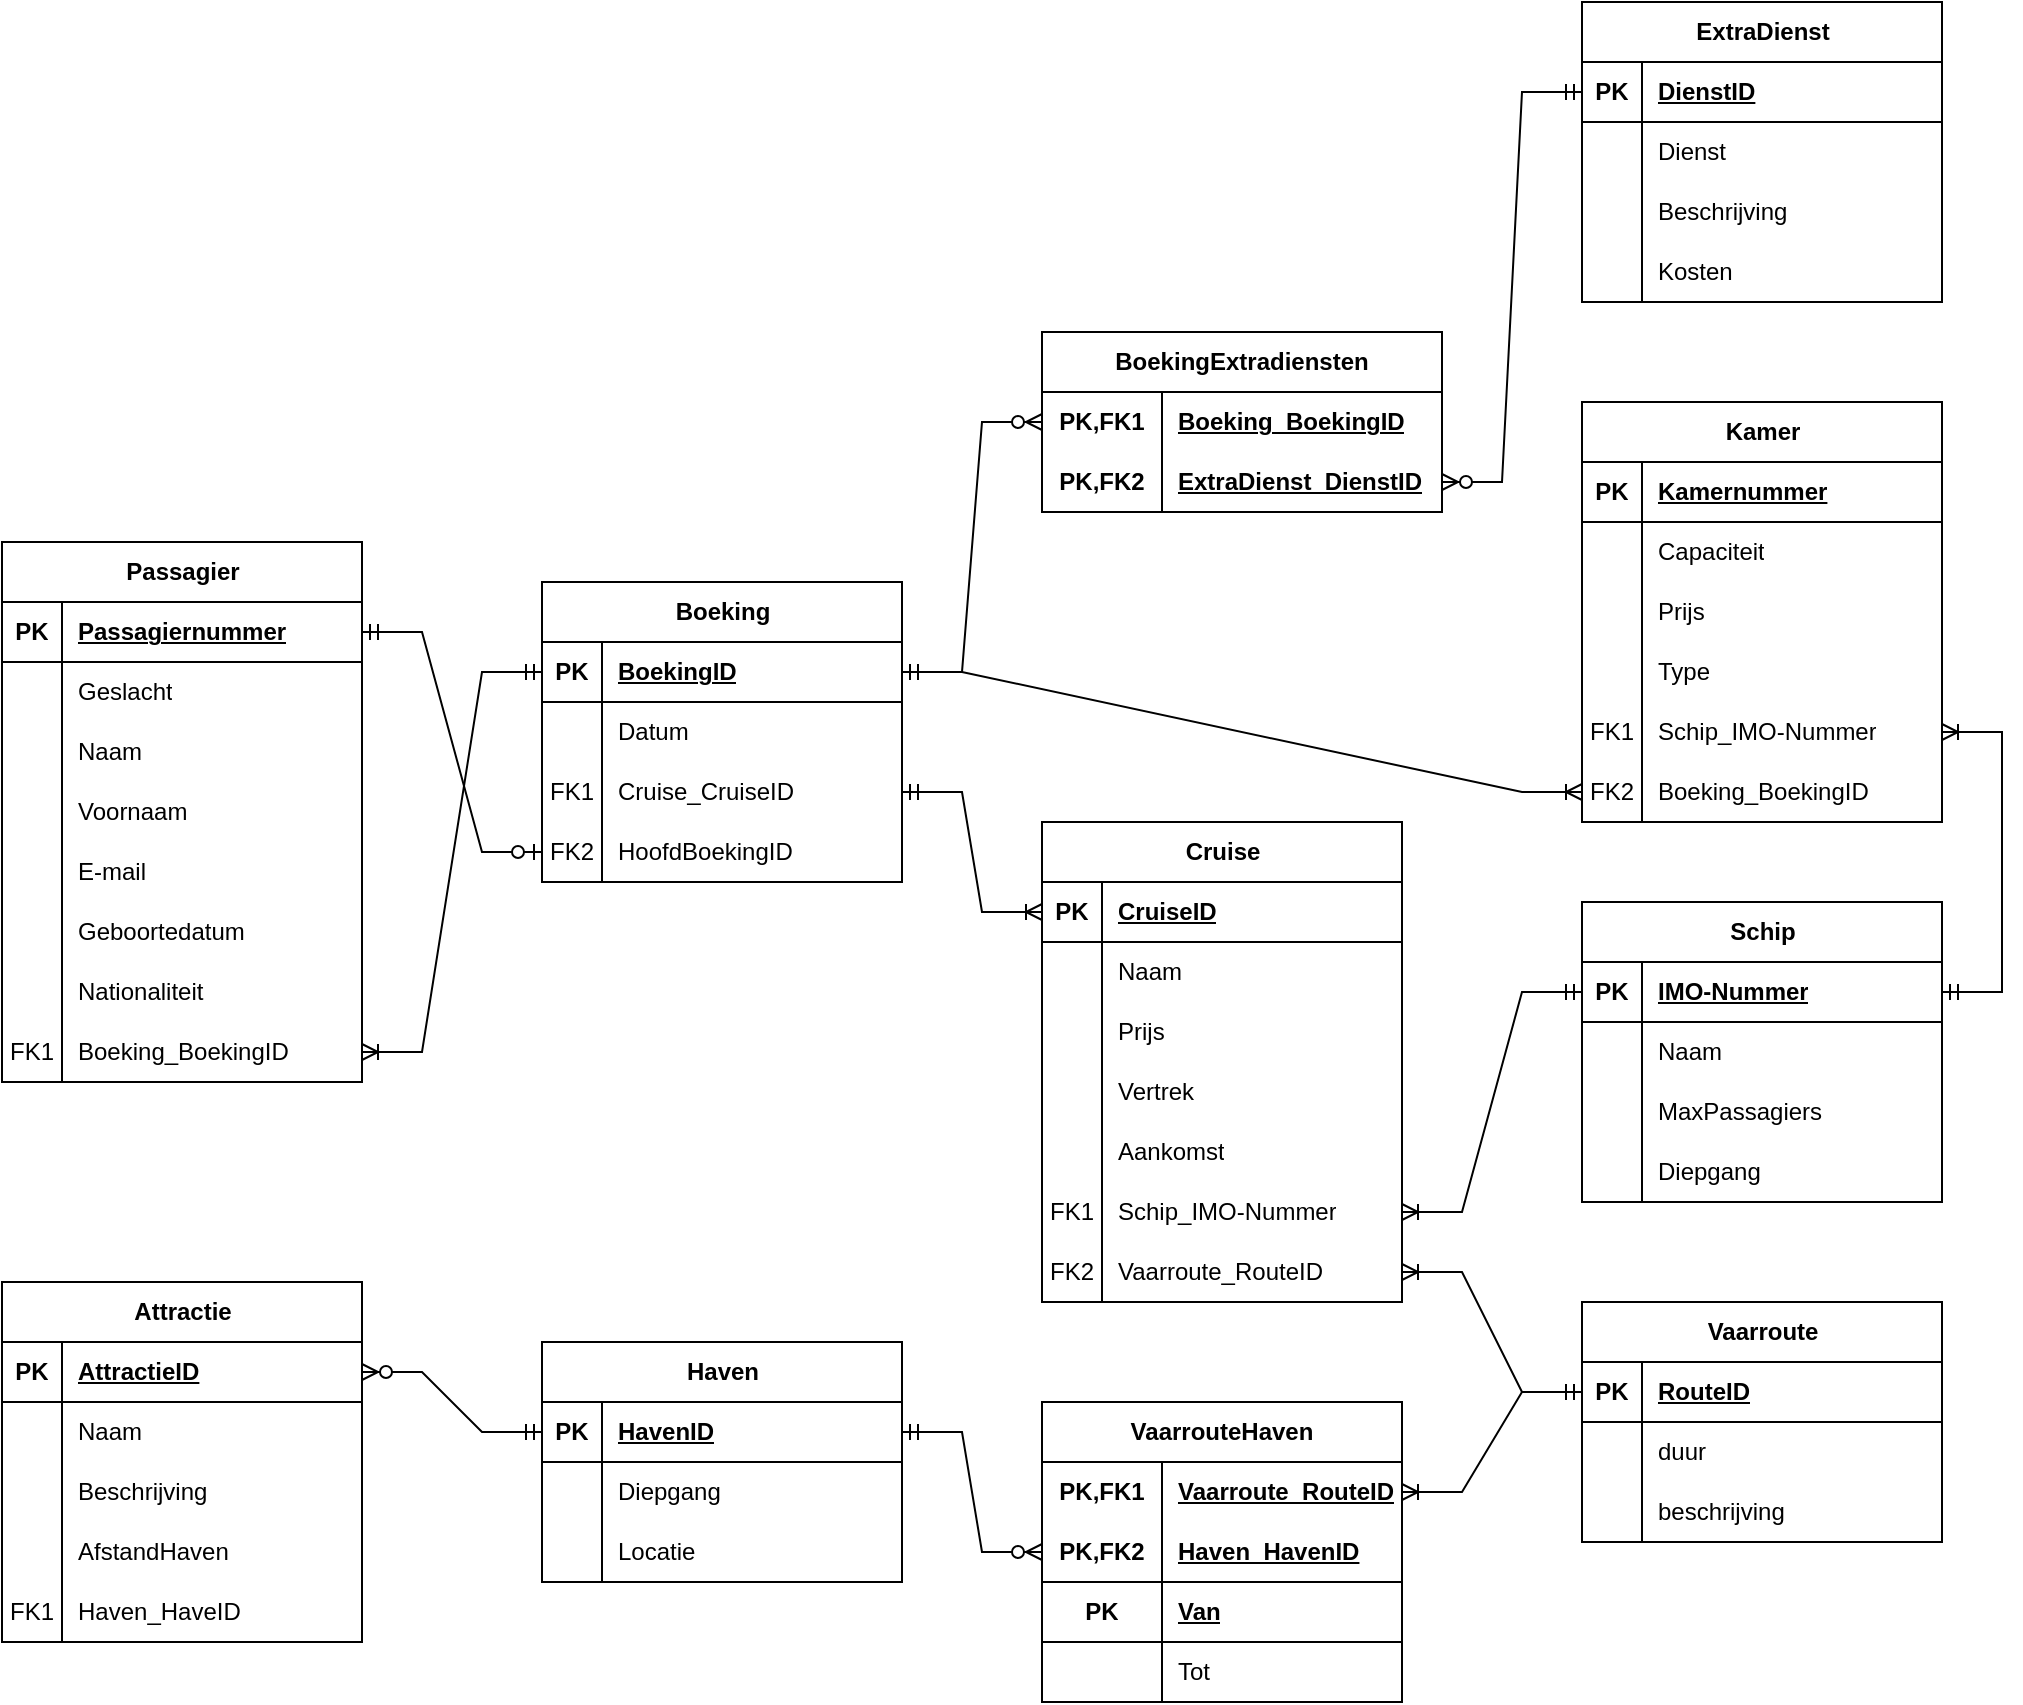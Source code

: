<mxfile version="25.0.1">
  <diagram name="Pagina-1" id="iaRJB9y06wpxsuJR9kmJ">
    <mxGraphModel dx="1674" dy="738" grid="1" gridSize="10" guides="1" tooltips="1" connect="1" arrows="1" fold="1" page="1" pageScale="1" pageWidth="827" pageHeight="1169" math="0" shadow="0">
      <root>
        <mxCell id="0" />
        <mxCell id="1" parent="0" />
        <mxCell id="brrcOGSuiO2o1eat0ceF-1" value="Passagier" style="shape=table;startSize=30;container=1;collapsible=1;childLayout=tableLayout;fixedRows=1;rowLines=0;fontStyle=1;align=center;resizeLast=1;html=1;" parent="1" vertex="1">
          <mxGeometry x="610" y="600" width="180" height="270" as="geometry">
            <mxRectangle x="40" y="70" width="90" height="30" as="alternateBounds" />
          </mxGeometry>
        </mxCell>
        <mxCell id="brrcOGSuiO2o1eat0ceF-2" value="" style="shape=tableRow;horizontal=0;startSize=0;swimlaneHead=0;swimlaneBody=0;fillColor=none;collapsible=0;dropTarget=0;points=[[0,0.5],[1,0.5]];portConstraint=eastwest;top=0;left=0;right=0;bottom=1;" parent="brrcOGSuiO2o1eat0ceF-1" vertex="1">
          <mxGeometry y="30" width="180" height="30" as="geometry" />
        </mxCell>
        <mxCell id="brrcOGSuiO2o1eat0ceF-3" value="PK" style="shape=partialRectangle;connectable=0;fillColor=none;top=0;left=0;bottom=0;right=0;fontStyle=1;overflow=hidden;whiteSpace=wrap;html=1;" parent="brrcOGSuiO2o1eat0ceF-2" vertex="1">
          <mxGeometry width="30" height="30" as="geometry">
            <mxRectangle width="30" height="30" as="alternateBounds" />
          </mxGeometry>
        </mxCell>
        <mxCell id="brrcOGSuiO2o1eat0ceF-4" value="Passagiernummer" style="shape=partialRectangle;connectable=0;fillColor=none;top=0;left=0;bottom=0;right=0;align=left;spacingLeft=6;fontStyle=5;overflow=hidden;whiteSpace=wrap;html=1;" parent="brrcOGSuiO2o1eat0ceF-2" vertex="1">
          <mxGeometry x="30" width="150" height="30" as="geometry">
            <mxRectangle width="150" height="30" as="alternateBounds" />
          </mxGeometry>
        </mxCell>
        <mxCell id="brrcOGSuiO2o1eat0ceF-5" value="" style="shape=tableRow;horizontal=0;startSize=0;swimlaneHead=0;swimlaneBody=0;fillColor=none;collapsible=0;dropTarget=0;points=[[0,0.5],[1,0.5]];portConstraint=eastwest;top=0;left=0;right=0;bottom=0;" parent="brrcOGSuiO2o1eat0ceF-1" vertex="1">
          <mxGeometry y="60" width="180" height="30" as="geometry" />
        </mxCell>
        <mxCell id="brrcOGSuiO2o1eat0ceF-6" value="" style="shape=partialRectangle;connectable=0;fillColor=none;top=0;left=0;bottom=0;right=0;editable=1;overflow=hidden;whiteSpace=wrap;html=1;" parent="brrcOGSuiO2o1eat0ceF-5" vertex="1">
          <mxGeometry width="30" height="30" as="geometry">
            <mxRectangle width="30" height="30" as="alternateBounds" />
          </mxGeometry>
        </mxCell>
        <mxCell id="brrcOGSuiO2o1eat0ceF-7" value="Geslacht" style="shape=partialRectangle;connectable=0;fillColor=none;top=0;left=0;bottom=0;right=0;align=left;spacingLeft=6;overflow=hidden;whiteSpace=wrap;html=1;" parent="brrcOGSuiO2o1eat0ceF-5" vertex="1">
          <mxGeometry x="30" width="150" height="30" as="geometry">
            <mxRectangle width="150" height="30" as="alternateBounds" />
          </mxGeometry>
        </mxCell>
        <mxCell id="brrcOGSuiO2o1eat0ceF-8" value="" style="shape=tableRow;horizontal=0;startSize=0;swimlaneHead=0;swimlaneBody=0;fillColor=none;collapsible=0;dropTarget=0;points=[[0,0.5],[1,0.5]];portConstraint=eastwest;top=0;left=0;right=0;bottom=0;" parent="brrcOGSuiO2o1eat0ceF-1" vertex="1">
          <mxGeometry y="90" width="180" height="30" as="geometry" />
        </mxCell>
        <mxCell id="brrcOGSuiO2o1eat0ceF-9" value="" style="shape=partialRectangle;connectable=0;fillColor=none;top=0;left=0;bottom=0;right=0;editable=1;overflow=hidden;whiteSpace=wrap;html=1;" parent="brrcOGSuiO2o1eat0ceF-8" vertex="1">
          <mxGeometry width="30" height="30" as="geometry">
            <mxRectangle width="30" height="30" as="alternateBounds" />
          </mxGeometry>
        </mxCell>
        <mxCell id="brrcOGSuiO2o1eat0ceF-10" value="Naam" style="shape=partialRectangle;connectable=0;fillColor=none;top=0;left=0;bottom=0;right=0;align=left;spacingLeft=6;overflow=hidden;whiteSpace=wrap;html=1;" parent="brrcOGSuiO2o1eat0ceF-8" vertex="1">
          <mxGeometry x="30" width="150" height="30" as="geometry">
            <mxRectangle width="150" height="30" as="alternateBounds" />
          </mxGeometry>
        </mxCell>
        <mxCell id="brrcOGSuiO2o1eat0ceF-11" value="" style="shape=tableRow;horizontal=0;startSize=0;swimlaneHead=0;swimlaneBody=0;fillColor=none;collapsible=0;dropTarget=0;points=[[0,0.5],[1,0.5]];portConstraint=eastwest;top=0;left=0;right=0;bottom=0;" parent="brrcOGSuiO2o1eat0ceF-1" vertex="1">
          <mxGeometry y="120" width="180" height="30" as="geometry" />
        </mxCell>
        <mxCell id="brrcOGSuiO2o1eat0ceF-12" value="" style="shape=partialRectangle;connectable=0;fillColor=none;top=0;left=0;bottom=0;right=0;editable=1;overflow=hidden;whiteSpace=wrap;html=1;" parent="brrcOGSuiO2o1eat0ceF-11" vertex="1">
          <mxGeometry width="30" height="30" as="geometry">
            <mxRectangle width="30" height="30" as="alternateBounds" />
          </mxGeometry>
        </mxCell>
        <mxCell id="brrcOGSuiO2o1eat0ceF-13" value="Voornaam" style="shape=partialRectangle;connectable=0;fillColor=none;top=0;left=0;bottom=0;right=0;align=left;spacingLeft=6;overflow=hidden;whiteSpace=wrap;html=1;" parent="brrcOGSuiO2o1eat0ceF-11" vertex="1">
          <mxGeometry x="30" width="150" height="30" as="geometry">
            <mxRectangle width="150" height="30" as="alternateBounds" />
          </mxGeometry>
        </mxCell>
        <mxCell id="brrcOGSuiO2o1eat0ceF-14" value="" style="shape=tableRow;horizontal=0;startSize=0;swimlaneHead=0;swimlaneBody=0;fillColor=none;collapsible=0;dropTarget=0;points=[[0,0.5],[1,0.5]];portConstraint=eastwest;top=0;left=0;right=0;bottom=0;" parent="brrcOGSuiO2o1eat0ceF-1" vertex="1">
          <mxGeometry y="150" width="180" height="30" as="geometry" />
        </mxCell>
        <mxCell id="brrcOGSuiO2o1eat0ceF-15" value="" style="shape=partialRectangle;connectable=0;fillColor=none;top=0;left=0;bottom=0;right=0;editable=1;overflow=hidden;whiteSpace=wrap;html=1;" parent="brrcOGSuiO2o1eat0ceF-14" vertex="1">
          <mxGeometry width="30" height="30" as="geometry">
            <mxRectangle width="30" height="30" as="alternateBounds" />
          </mxGeometry>
        </mxCell>
        <mxCell id="brrcOGSuiO2o1eat0ceF-16" value="E-mail" style="shape=partialRectangle;connectable=0;fillColor=none;top=0;left=0;bottom=0;right=0;align=left;spacingLeft=6;overflow=hidden;whiteSpace=wrap;html=1;" parent="brrcOGSuiO2o1eat0ceF-14" vertex="1">
          <mxGeometry x="30" width="150" height="30" as="geometry">
            <mxRectangle width="150" height="30" as="alternateBounds" />
          </mxGeometry>
        </mxCell>
        <mxCell id="brrcOGSuiO2o1eat0ceF-17" value="" style="shape=tableRow;horizontal=0;startSize=0;swimlaneHead=0;swimlaneBody=0;fillColor=none;collapsible=0;dropTarget=0;points=[[0,0.5],[1,0.5]];portConstraint=eastwest;top=0;left=0;right=0;bottom=0;" parent="brrcOGSuiO2o1eat0ceF-1" vertex="1">
          <mxGeometry y="180" width="180" height="30" as="geometry" />
        </mxCell>
        <mxCell id="brrcOGSuiO2o1eat0ceF-18" value="" style="shape=partialRectangle;connectable=0;fillColor=none;top=0;left=0;bottom=0;right=0;editable=1;overflow=hidden;whiteSpace=wrap;html=1;" parent="brrcOGSuiO2o1eat0ceF-17" vertex="1">
          <mxGeometry width="30" height="30" as="geometry">
            <mxRectangle width="30" height="30" as="alternateBounds" />
          </mxGeometry>
        </mxCell>
        <mxCell id="brrcOGSuiO2o1eat0ceF-19" value="Geboortedatum" style="shape=partialRectangle;connectable=0;fillColor=none;top=0;left=0;bottom=0;right=0;align=left;spacingLeft=6;overflow=hidden;whiteSpace=wrap;html=1;" parent="brrcOGSuiO2o1eat0ceF-17" vertex="1">
          <mxGeometry x="30" width="150" height="30" as="geometry">
            <mxRectangle width="150" height="30" as="alternateBounds" />
          </mxGeometry>
        </mxCell>
        <mxCell id="brrcOGSuiO2o1eat0ceF-20" value="" style="shape=tableRow;horizontal=0;startSize=0;swimlaneHead=0;swimlaneBody=0;fillColor=none;collapsible=0;dropTarget=0;points=[[0,0.5],[1,0.5]];portConstraint=eastwest;top=0;left=0;right=0;bottom=0;" parent="brrcOGSuiO2o1eat0ceF-1" vertex="1">
          <mxGeometry y="210" width="180" height="30" as="geometry" />
        </mxCell>
        <mxCell id="brrcOGSuiO2o1eat0ceF-21" value="" style="shape=partialRectangle;connectable=0;fillColor=none;top=0;left=0;bottom=0;right=0;editable=1;overflow=hidden;whiteSpace=wrap;html=1;" parent="brrcOGSuiO2o1eat0ceF-20" vertex="1">
          <mxGeometry width="30" height="30" as="geometry">
            <mxRectangle width="30" height="30" as="alternateBounds" />
          </mxGeometry>
        </mxCell>
        <mxCell id="brrcOGSuiO2o1eat0ceF-22" value="Nationaliteit" style="shape=partialRectangle;connectable=0;fillColor=none;top=0;left=0;bottom=0;right=0;align=left;spacingLeft=6;overflow=hidden;whiteSpace=wrap;html=1;" parent="brrcOGSuiO2o1eat0ceF-20" vertex="1">
          <mxGeometry x="30" width="150" height="30" as="geometry">
            <mxRectangle width="150" height="30" as="alternateBounds" />
          </mxGeometry>
        </mxCell>
        <mxCell id="brrcOGSuiO2o1eat0ceF-23" value="" style="shape=tableRow;horizontal=0;startSize=0;swimlaneHead=0;swimlaneBody=0;fillColor=none;collapsible=0;dropTarget=0;points=[[0,0.5],[1,0.5]];portConstraint=eastwest;top=0;left=0;right=0;bottom=0;" parent="brrcOGSuiO2o1eat0ceF-1" vertex="1">
          <mxGeometry y="240" width="180" height="30" as="geometry" />
        </mxCell>
        <mxCell id="brrcOGSuiO2o1eat0ceF-24" value="FK1" style="shape=partialRectangle;connectable=0;fillColor=none;top=0;left=0;bottom=0;right=0;editable=1;overflow=hidden;whiteSpace=wrap;html=1;" parent="brrcOGSuiO2o1eat0ceF-23" vertex="1">
          <mxGeometry width="30" height="30" as="geometry">
            <mxRectangle width="30" height="30" as="alternateBounds" />
          </mxGeometry>
        </mxCell>
        <mxCell id="brrcOGSuiO2o1eat0ceF-25" value="Boeking_BoekingID" style="shape=partialRectangle;connectable=0;fillColor=none;top=0;left=0;bottom=0;right=0;align=left;spacingLeft=6;overflow=hidden;whiteSpace=wrap;html=1;" parent="brrcOGSuiO2o1eat0ceF-23" vertex="1">
          <mxGeometry x="30" width="150" height="30" as="geometry">
            <mxRectangle width="150" height="30" as="alternateBounds" />
          </mxGeometry>
        </mxCell>
        <mxCell id="brrcOGSuiO2o1eat0ceF-26" value="Schip" style="shape=table;startSize=30;container=1;collapsible=1;childLayout=tableLayout;fixedRows=1;rowLines=0;fontStyle=1;align=center;resizeLast=1;html=1;" parent="1" vertex="1">
          <mxGeometry x="1400" y="780" width="180" height="150" as="geometry" />
        </mxCell>
        <mxCell id="brrcOGSuiO2o1eat0ceF-27" value="" style="shape=tableRow;horizontal=0;startSize=0;swimlaneHead=0;swimlaneBody=0;fillColor=none;collapsible=0;dropTarget=0;points=[[0,0.5],[1,0.5]];portConstraint=eastwest;top=0;left=0;right=0;bottom=1;" parent="brrcOGSuiO2o1eat0ceF-26" vertex="1">
          <mxGeometry y="30" width="180" height="30" as="geometry" />
        </mxCell>
        <mxCell id="brrcOGSuiO2o1eat0ceF-28" value="PK" style="shape=partialRectangle;connectable=0;fillColor=none;top=0;left=0;bottom=0;right=0;fontStyle=1;overflow=hidden;whiteSpace=wrap;html=1;" parent="brrcOGSuiO2o1eat0ceF-27" vertex="1">
          <mxGeometry width="30" height="30" as="geometry">
            <mxRectangle width="30" height="30" as="alternateBounds" />
          </mxGeometry>
        </mxCell>
        <mxCell id="brrcOGSuiO2o1eat0ceF-29" value="IMO-Nummer" style="shape=partialRectangle;connectable=0;fillColor=none;top=0;left=0;bottom=0;right=0;align=left;spacingLeft=6;fontStyle=5;overflow=hidden;whiteSpace=wrap;html=1;" parent="brrcOGSuiO2o1eat0ceF-27" vertex="1">
          <mxGeometry x="30" width="150" height="30" as="geometry">
            <mxRectangle width="150" height="30" as="alternateBounds" />
          </mxGeometry>
        </mxCell>
        <mxCell id="brrcOGSuiO2o1eat0ceF-30" value="" style="shape=tableRow;horizontal=0;startSize=0;swimlaneHead=0;swimlaneBody=0;fillColor=none;collapsible=0;dropTarget=0;points=[[0,0.5],[1,0.5]];portConstraint=eastwest;top=0;left=0;right=0;bottom=0;" parent="brrcOGSuiO2o1eat0ceF-26" vertex="1">
          <mxGeometry y="60" width="180" height="30" as="geometry" />
        </mxCell>
        <mxCell id="brrcOGSuiO2o1eat0ceF-31" value="" style="shape=partialRectangle;connectable=0;fillColor=none;top=0;left=0;bottom=0;right=0;editable=1;overflow=hidden;whiteSpace=wrap;html=1;" parent="brrcOGSuiO2o1eat0ceF-30" vertex="1">
          <mxGeometry width="30" height="30" as="geometry">
            <mxRectangle width="30" height="30" as="alternateBounds" />
          </mxGeometry>
        </mxCell>
        <mxCell id="brrcOGSuiO2o1eat0ceF-32" value="Naam" style="shape=partialRectangle;connectable=0;fillColor=none;top=0;left=0;bottom=0;right=0;align=left;spacingLeft=6;overflow=hidden;whiteSpace=wrap;html=1;" parent="brrcOGSuiO2o1eat0ceF-30" vertex="1">
          <mxGeometry x="30" width="150" height="30" as="geometry">
            <mxRectangle width="150" height="30" as="alternateBounds" />
          </mxGeometry>
        </mxCell>
        <mxCell id="brrcOGSuiO2o1eat0ceF-33" value="" style="shape=tableRow;horizontal=0;startSize=0;swimlaneHead=0;swimlaneBody=0;fillColor=none;collapsible=0;dropTarget=0;points=[[0,0.5],[1,0.5]];portConstraint=eastwest;top=0;left=0;right=0;bottom=0;" parent="brrcOGSuiO2o1eat0ceF-26" vertex="1">
          <mxGeometry y="90" width="180" height="30" as="geometry" />
        </mxCell>
        <mxCell id="brrcOGSuiO2o1eat0ceF-34" value="" style="shape=partialRectangle;connectable=0;fillColor=none;top=0;left=0;bottom=0;right=0;editable=1;overflow=hidden;whiteSpace=wrap;html=1;" parent="brrcOGSuiO2o1eat0ceF-33" vertex="1">
          <mxGeometry width="30" height="30" as="geometry">
            <mxRectangle width="30" height="30" as="alternateBounds" />
          </mxGeometry>
        </mxCell>
        <mxCell id="brrcOGSuiO2o1eat0ceF-35" value="MaxPassagiers" style="shape=partialRectangle;connectable=0;fillColor=none;top=0;left=0;bottom=0;right=0;align=left;spacingLeft=6;overflow=hidden;whiteSpace=wrap;html=1;" parent="brrcOGSuiO2o1eat0ceF-33" vertex="1">
          <mxGeometry x="30" width="150" height="30" as="geometry">
            <mxRectangle width="150" height="30" as="alternateBounds" />
          </mxGeometry>
        </mxCell>
        <mxCell id="brrcOGSuiO2o1eat0ceF-36" value="" style="shape=tableRow;horizontal=0;startSize=0;swimlaneHead=0;swimlaneBody=0;fillColor=none;collapsible=0;dropTarget=0;points=[[0,0.5],[1,0.5]];portConstraint=eastwest;top=0;left=0;right=0;bottom=0;" parent="brrcOGSuiO2o1eat0ceF-26" vertex="1">
          <mxGeometry y="120" width="180" height="30" as="geometry" />
        </mxCell>
        <mxCell id="brrcOGSuiO2o1eat0ceF-37" value="" style="shape=partialRectangle;connectable=0;fillColor=none;top=0;left=0;bottom=0;right=0;editable=1;overflow=hidden;whiteSpace=wrap;html=1;" parent="brrcOGSuiO2o1eat0ceF-36" vertex="1">
          <mxGeometry width="30" height="30" as="geometry">
            <mxRectangle width="30" height="30" as="alternateBounds" />
          </mxGeometry>
        </mxCell>
        <mxCell id="brrcOGSuiO2o1eat0ceF-38" value="Diepgang" style="shape=partialRectangle;connectable=0;fillColor=none;top=0;left=0;bottom=0;right=0;align=left;spacingLeft=6;overflow=hidden;whiteSpace=wrap;html=1;" parent="brrcOGSuiO2o1eat0ceF-36" vertex="1">
          <mxGeometry x="30" width="150" height="30" as="geometry">
            <mxRectangle width="150" height="30" as="alternateBounds" />
          </mxGeometry>
        </mxCell>
        <mxCell id="brrcOGSuiO2o1eat0ceF-39" value="Haven" style="shape=table;startSize=30;container=1;collapsible=1;childLayout=tableLayout;fixedRows=1;rowLines=0;fontStyle=1;align=center;resizeLast=1;html=1;" parent="1" vertex="1">
          <mxGeometry x="880" y="1000" width="180" height="120" as="geometry" />
        </mxCell>
        <mxCell id="brrcOGSuiO2o1eat0ceF-40" value="" style="shape=tableRow;horizontal=0;startSize=0;swimlaneHead=0;swimlaneBody=0;fillColor=none;collapsible=0;dropTarget=0;points=[[0,0.5],[1,0.5]];portConstraint=eastwest;top=0;left=0;right=0;bottom=1;" parent="brrcOGSuiO2o1eat0ceF-39" vertex="1">
          <mxGeometry y="30" width="180" height="30" as="geometry" />
        </mxCell>
        <mxCell id="brrcOGSuiO2o1eat0ceF-41" value="PK" style="shape=partialRectangle;connectable=0;fillColor=none;top=0;left=0;bottom=0;right=0;fontStyle=1;overflow=hidden;whiteSpace=wrap;html=1;" parent="brrcOGSuiO2o1eat0ceF-40" vertex="1">
          <mxGeometry width="30" height="30" as="geometry">
            <mxRectangle width="30" height="30" as="alternateBounds" />
          </mxGeometry>
        </mxCell>
        <mxCell id="brrcOGSuiO2o1eat0ceF-42" value="HavenID" style="shape=partialRectangle;connectable=0;fillColor=none;top=0;left=0;bottom=0;right=0;align=left;spacingLeft=6;fontStyle=5;overflow=hidden;whiteSpace=wrap;html=1;" parent="brrcOGSuiO2o1eat0ceF-40" vertex="1">
          <mxGeometry x="30" width="150" height="30" as="geometry">
            <mxRectangle width="150" height="30" as="alternateBounds" />
          </mxGeometry>
        </mxCell>
        <mxCell id="brrcOGSuiO2o1eat0ceF-43" value="" style="shape=tableRow;horizontal=0;startSize=0;swimlaneHead=0;swimlaneBody=0;fillColor=none;collapsible=0;dropTarget=0;points=[[0,0.5],[1,0.5]];portConstraint=eastwest;top=0;left=0;right=0;bottom=0;" parent="brrcOGSuiO2o1eat0ceF-39" vertex="1">
          <mxGeometry y="60" width="180" height="30" as="geometry" />
        </mxCell>
        <mxCell id="brrcOGSuiO2o1eat0ceF-44" value="" style="shape=partialRectangle;connectable=0;fillColor=none;top=0;left=0;bottom=0;right=0;editable=1;overflow=hidden;whiteSpace=wrap;html=1;" parent="brrcOGSuiO2o1eat0ceF-43" vertex="1">
          <mxGeometry width="30" height="30" as="geometry">
            <mxRectangle width="30" height="30" as="alternateBounds" />
          </mxGeometry>
        </mxCell>
        <mxCell id="brrcOGSuiO2o1eat0ceF-45" value="Diepgang" style="shape=partialRectangle;connectable=0;fillColor=none;top=0;left=0;bottom=0;right=0;align=left;spacingLeft=6;overflow=hidden;whiteSpace=wrap;html=1;" parent="brrcOGSuiO2o1eat0ceF-43" vertex="1">
          <mxGeometry x="30" width="150" height="30" as="geometry">
            <mxRectangle width="150" height="30" as="alternateBounds" />
          </mxGeometry>
        </mxCell>
        <mxCell id="brrcOGSuiO2o1eat0ceF-46" value="" style="shape=tableRow;horizontal=0;startSize=0;swimlaneHead=0;swimlaneBody=0;fillColor=none;collapsible=0;dropTarget=0;points=[[0,0.5],[1,0.5]];portConstraint=eastwest;top=0;left=0;right=0;bottom=0;" parent="brrcOGSuiO2o1eat0ceF-39" vertex="1">
          <mxGeometry y="90" width="180" height="30" as="geometry" />
        </mxCell>
        <mxCell id="brrcOGSuiO2o1eat0ceF-47" value="" style="shape=partialRectangle;connectable=0;fillColor=none;top=0;left=0;bottom=0;right=0;editable=1;overflow=hidden;whiteSpace=wrap;html=1;" parent="brrcOGSuiO2o1eat0ceF-46" vertex="1">
          <mxGeometry width="30" height="30" as="geometry">
            <mxRectangle width="30" height="30" as="alternateBounds" />
          </mxGeometry>
        </mxCell>
        <mxCell id="brrcOGSuiO2o1eat0ceF-48" value="Locatie" style="shape=partialRectangle;connectable=0;fillColor=none;top=0;left=0;bottom=0;right=0;align=left;spacingLeft=6;overflow=hidden;whiteSpace=wrap;html=1;" parent="brrcOGSuiO2o1eat0ceF-46" vertex="1">
          <mxGeometry x="30" width="150" height="30" as="geometry">
            <mxRectangle width="150" height="30" as="alternateBounds" />
          </mxGeometry>
        </mxCell>
        <mxCell id="brrcOGSuiO2o1eat0ceF-49" value="Kamer" style="shape=table;startSize=30;container=1;collapsible=1;childLayout=tableLayout;fixedRows=1;rowLines=0;fontStyle=1;align=center;resizeLast=1;html=1;" parent="1" vertex="1">
          <mxGeometry x="1400" y="530" width="180" height="210" as="geometry" />
        </mxCell>
        <mxCell id="brrcOGSuiO2o1eat0ceF-50" value="" style="shape=tableRow;horizontal=0;startSize=0;swimlaneHead=0;swimlaneBody=0;fillColor=none;collapsible=0;dropTarget=0;points=[[0,0.5],[1,0.5]];portConstraint=eastwest;top=0;left=0;right=0;bottom=1;" parent="brrcOGSuiO2o1eat0ceF-49" vertex="1">
          <mxGeometry y="30" width="180" height="30" as="geometry" />
        </mxCell>
        <mxCell id="brrcOGSuiO2o1eat0ceF-51" value="PK" style="shape=partialRectangle;connectable=0;fillColor=none;top=0;left=0;bottom=0;right=0;fontStyle=1;overflow=hidden;whiteSpace=wrap;html=1;" parent="brrcOGSuiO2o1eat0ceF-50" vertex="1">
          <mxGeometry width="30" height="30" as="geometry">
            <mxRectangle width="30" height="30" as="alternateBounds" />
          </mxGeometry>
        </mxCell>
        <mxCell id="brrcOGSuiO2o1eat0ceF-52" value="Kamernummer" style="shape=partialRectangle;connectable=0;fillColor=none;top=0;left=0;bottom=0;right=0;align=left;spacingLeft=6;fontStyle=5;overflow=hidden;whiteSpace=wrap;html=1;" parent="brrcOGSuiO2o1eat0ceF-50" vertex="1">
          <mxGeometry x="30" width="150" height="30" as="geometry">
            <mxRectangle width="150" height="30" as="alternateBounds" />
          </mxGeometry>
        </mxCell>
        <mxCell id="brrcOGSuiO2o1eat0ceF-53" value="" style="shape=tableRow;horizontal=0;startSize=0;swimlaneHead=0;swimlaneBody=0;fillColor=none;collapsible=0;dropTarget=0;points=[[0,0.5],[1,0.5]];portConstraint=eastwest;top=0;left=0;right=0;bottom=0;" parent="brrcOGSuiO2o1eat0ceF-49" vertex="1">
          <mxGeometry y="60" width="180" height="30" as="geometry" />
        </mxCell>
        <mxCell id="brrcOGSuiO2o1eat0ceF-54" value="" style="shape=partialRectangle;connectable=0;fillColor=none;top=0;left=0;bottom=0;right=0;editable=1;overflow=hidden;whiteSpace=wrap;html=1;" parent="brrcOGSuiO2o1eat0ceF-53" vertex="1">
          <mxGeometry width="30" height="30" as="geometry">
            <mxRectangle width="30" height="30" as="alternateBounds" />
          </mxGeometry>
        </mxCell>
        <mxCell id="brrcOGSuiO2o1eat0ceF-55" value="Capaciteit" style="shape=partialRectangle;connectable=0;fillColor=none;top=0;left=0;bottom=0;right=0;align=left;spacingLeft=6;overflow=hidden;whiteSpace=wrap;html=1;" parent="brrcOGSuiO2o1eat0ceF-53" vertex="1">
          <mxGeometry x="30" width="150" height="30" as="geometry">
            <mxRectangle width="150" height="30" as="alternateBounds" />
          </mxGeometry>
        </mxCell>
        <mxCell id="brrcOGSuiO2o1eat0ceF-56" value="" style="shape=tableRow;horizontal=0;startSize=0;swimlaneHead=0;swimlaneBody=0;fillColor=none;collapsible=0;dropTarget=0;points=[[0,0.5],[1,0.5]];portConstraint=eastwest;top=0;left=0;right=0;bottom=0;" parent="brrcOGSuiO2o1eat0ceF-49" vertex="1">
          <mxGeometry y="90" width="180" height="30" as="geometry" />
        </mxCell>
        <mxCell id="brrcOGSuiO2o1eat0ceF-57" value="" style="shape=partialRectangle;connectable=0;fillColor=none;top=0;left=0;bottom=0;right=0;editable=1;overflow=hidden;whiteSpace=wrap;html=1;" parent="brrcOGSuiO2o1eat0ceF-56" vertex="1">
          <mxGeometry width="30" height="30" as="geometry">
            <mxRectangle width="30" height="30" as="alternateBounds" />
          </mxGeometry>
        </mxCell>
        <mxCell id="brrcOGSuiO2o1eat0ceF-58" value="Prijs" style="shape=partialRectangle;connectable=0;fillColor=none;top=0;left=0;bottom=0;right=0;align=left;spacingLeft=6;overflow=hidden;whiteSpace=wrap;html=1;" parent="brrcOGSuiO2o1eat0ceF-56" vertex="1">
          <mxGeometry x="30" width="150" height="30" as="geometry">
            <mxRectangle width="150" height="30" as="alternateBounds" />
          </mxGeometry>
        </mxCell>
        <mxCell id="brrcOGSuiO2o1eat0ceF-59" value="" style="shape=tableRow;horizontal=0;startSize=0;swimlaneHead=0;swimlaneBody=0;fillColor=none;collapsible=0;dropTarget=0;points=[[0,0.5],[1,0.5]];portConstraint=eastwest;top=0;left=0;right=0;bottom=0;" parent="brrcOGSuiO2o1eat0ceF-49" vertex="1">
          <mxGeometry y="120" width="180" height="30" as="geometry" />
        </mxCell>
        <mxCell id="brrcOGSuiO2o1eat0ceF-60" value="" style="shape=partialRectangle;connectable=0;fillColor=none;top=0;left=0;bottom=0;right=0;editable=1;overflow=hidden;whiteSpace=wrap;html=1;" parent="brrcOGSuiO2o1eat0ceF-59" vertex="1">
          <mxGeometry width="30" height="30" as="geometry">
            <mxRectangle width="30" height="30" as="alternateBounds" />
          </mxGeometry>
        </mxCell>
        <mxCell id="brrcOGSuiO2o1eat0ceF-61" value="Type" style="shape=partialRectangle;connectable=0;fillColor=none;top=0;left=0;bottom=0;right=0;align=left;spacingLeft=6;overflow=hidden;whiteSpace=wrap;html=1;" parent="brrcOGSuiO2o1eat0ceF-59" vertex="1">
          <mxGeometry x="30" width="150" height="30" as="geometry">
            <mxRectangle width="150" height="30" as="alternateBounds" />
          </mxGeometry>
        </mxCell>
        <mxCell id="brrcOGSuiO2o1eat0ceF-62" value="" style="shape=tableRow;horizontal=0;startSize=0;swimlaneHead=0;swimlaneBody=0;fillColor=none;collapsible=0;dropTarget=0;points=[[0,0.5],[1,0.5]];portConstraint=eastwest;top=0;left=0;right=0;bottom=0;" parent="brrcOGSuiO2o1eat0ceF-49" vertex="1">
          <mxGeometry y="150" width="180" height="30" as="geometry" />
        </mxCell>
        <mxCell id="brrcOGSuiO2o1eat0ceF-63" value="FK1" style="shape=partialRectangle;connectable=0;fillColor=none;top=0;left=0;bottom=0;right=0;editable=1;overflow=hidden;whiteSpace=wrap;html=1;" parent="brrcOGSuiO2o1eat0ceF-62" vertex="1">
          <mxGeometry width="30" height="30" as="geometry">
            <mxRectangle width="30" height="30" as="alternateBounds" />
          </mxGeometry>
        </mxCell>
        <mxCell id="brrcOGSuiO2o1eat0ceF-64" value="Schip_IMO-Nummer" style="shape=partialRectangle;connectable=0;fillColor=none;top=0;left=0;bottom=0;right=0;align=left;spacingLeft=6;overflow=hidden;whiteSpace=wrap;html=1;" parent="brrcOGSuiO2o1eat0ceF-62" vertex="1">
          <mxGeometry x="30" width="150" height="30" as="geometry">
            <mxRectangle width="150" height="30" as="alternateBounds" />
          </mxGeometry>
        </mxCell>
        <mxCell id="brrcOGSuiO2o1eat0ceF-65" value="" style="shape=tableRow;horizontal=0;startSize=0;swimlaneHead=0;swimlaneBody=0;fillColor=none;collapsible=0;dropTarget=0;points=[[0,0.5],[1,0.5]];portConstraint=eastwest;top=0;left=0;right=0;bottom=0;" parent="brrcOGSuiO2o1eat0ceF-49" vertex="1">
          <mxGeometry y="180" width="180" height="30" as="geometry" />
        </mxCell>
        <mxCell id="brrcOGSuiO2o1eat0ceF-66" value="FK2" style="shape=partialRectangle;connectable=0;fillColor=none;top=0;left=0;bottom=0;right=0;editable=1;overflow=hidden;whiteSpace=wrap;html=1;" parent="brrcOGSuiO2o1eat0ceF-65" vertex="1">
          <mxGeometry width="30" height="30" as="geometry">
            <mxRectangle width="30" height="30" as="alternateBounds" />
          </mxGeometry>
        </mxCell>
        <mxCell id="brrcOGSuiO2o1eat0ceF-67" value="Boeking_BoekingID" style="shape=partialRectangle;connectable=0;fillColor=none;top=0;left=0;bottom=0;right=0;align=left;spacingLeft=6;overflow=hidden;whiteSpace=wrap;html=1;" parent="brrcOGSuiO2o1eat0ceF-65" vertex="1">
          <mxGeometry x="30" width="150" height="30" as="geometry">
            <mxRectangle width="150" height="30" as="alternateBounds" />
          </mxGeometry>
        </mxCell>
        <mxCell id="brrcOGSuiO2o1eat0ceF-68" value="Cruise" style="shape=table;startSize=30;container=1;collapsible=1;childLayout=tableLayout;fixedRows=1;rowLines=0;fontStyle=1;align=center;resizeLast=1;html=1;" parent="1" vertex="1">
          <mxGeometry x="1130" y="740" width="180" height="240" as="geometry" />
        </mxCell>
        <mxCell id="brrcOGSuiO2o1eat0ceF-69" value="" style="shape=tableRow;horizontal=0;startSize=0;swimlaneHead=0;swimlaneBody=0;fillColor=none;collapsible=0;dropTarget=0;points=[[0,0.5],[1,0.5]];portConstraint=eastwest;top=0;left=0;right=0;bottom=1;" parent="brrcOGSuiO2o1eat0ceF-68" vertex="1">
          <mxGeometry y="30" width="180" height="30" as="geometry" />
        </mxCell>
        <mxCell id="brrcOGSuiO2o1eat0ceF-70" value="PK" style="shape=partialRectangle;connectable=0;fillColor=none;top=0;left=0;bottom=0;right=0;fontStyle=1;overflow=hidden;whiteSpace=wrap;html=1;" parent="brrcOGSuiO2o1eat0ceF-69" vertex="1">
          <mxGeometry width="30" height="30" as="geometry">
            <mxRectangle width="30" height="30" as="alternateBounds" />
          </mxGeometry>
        </mxCell>
        <mxCell id="brrcOGSuiO2o1eat0ceF-71" value="CruiseID" style="shape=partialRectangle;connectable=0;fillColor=none;top=0;left=0;bottom=0;right=0;align=left;spacingLeft=6;fontStyle=5;overflow=hidden;whiteSpace=wrap;html=1;" parent="brrcOGSuiO2o1eat0ceF-69" vertex="1">
          <mxGeometry x="30" width="150" height="30" as="geometry">
            <mxRectangle width="150" height="30" as="alternateBounds" />
          </mxGeometry>
        </mxCell>
        <mxCell id="brrcOGSuiO2o1eat0ceF-72" value="" style="shape=tableRow;horizontal=0;startSize=0;swimlaneHead=0;swimlaneBody=0;fillColor=none;collapsible=0;dropTarget=0;points=[[0,0.5],[1,0.5]];portConstraint=eastwest;top=0;left=0;right=0;bottom=0;" parent="brrcOGSuiO2o1eat0ceF-68" vertex="1">
          <mxGeometry y="60" width="180" height="30" as="geometry" />
        </mxCell>
        <mxCell id="brrcOGSuiO2o1eat0ceF-73" value="" style="shape=partialRectangle;connectable=0;fillColor=none;top=0;left=0;bottom=0;right=0;editable=1;overflow=hidden;whiteSpace=wrap;html=1;" parent="brrcOGSuiO2o1eat0ceF-72" vertex="1">
          <mxGeometry width="30" height="30" as="geometry">
            <mxRectangle width="30" height="30" as="alternateBounds" />
          </mxGeometry>
        </mxCell>
        <mxCell id="brrcOGSuiO2o1eat0ceF-74" value="Naam" style="shape=partialRectangle;connectable=0;fillColor=none;top=0;left=0;bottom=0;right=0;align=left;spacingLeft=6;overflow=hidden;whiteSpace=wrap;html=1;" parent="brrcOGSuiO2o1eat0ceF-72" vertex="1">
          <mxGeometry x="30" width="150" height="30" as="geometry">
            <mxRectangle width="150" height="30" as="alternateBounds" />
          </mxGeometry>
        </mxCell>
        <mxCell id="brrcOGSuiO2o1eat0ceF-75" value="" style="shape=tableRow;horizontal=0;startSize=0;swimlaneHead=0;swimlaneBody=0;fillColor=none;collapsible=0;dropTarget=0;points=[[0,0.5],[1,0.5]];portConstraint=eastwest;top=0;left=0;right=0;bottom=0;" parent="brrcOGSuiO2o1eat0ceF-68" vertex="1">
          <mxGeometry y="90" width="180" height="30" as="geometry" />
        </mxCell>
        <mxCell id="brrcOGSuiO2o1eat0ceF-76" value="" style="shape=partialRectangle;connectable=0;fillColor=none;top=0;left=0;bottom=0;right=0;editable=1;overflow=hidden;whiteSpace=wrap;html=1;" parent="brrcOGSuiO2o1eat0ceF-75" vertex="1">
          <mxGeometry width="30" height="30" as="geometry">
            <mxRectangle width="30" height="30" as="alternateBounds" />
          </mxGeometry>
        </mxCell>
        <mxCell id="brrcOGSuiO2o1eat0ceF-77" value="Prijs" style="shape=partialRectangle;connectable=0;fillColor=none;top=0;left=0;bottom=0;right=0;align=left;spacingLeft=6;overflow=hidden;whiteSpace=wrap;html=1;" parent="brrcOGSuiO2o1eat0ceF-75" vertex="1">
          <mxGeometry x="30" width="150" height="30" as="geometry">
            <mxRectangle width="150" height="30" as="alternateBounds" />
          </mxGeometry>
        </mxCell>
        <mxCell id="brrcOGSuiO2o1eat0ceF-78" value="" style="shape=tableRow;horizontal=0;startSize=0;swimlaneHead=0;swimlaneBody=0;fillColor=none;collapsible=0;dropTarget=0;points=[[0,0.5],[1,0.5]];portConstraint=eastwest;top=0;left=0;right=0;bottom=0;" parent="brrcOGSuiO2o1eat0ceF-68" vertex="1">
          <mxGeometry y="120" width="180" height="30" as="geometry" />
        </mxCell>
        <mxCell id="brrcOGSuiO2o1eat0ceF-79" value="" style="shape=partialRectangle;connectable=0;fillColor=none;top=0;left=0;bottom=0;right=0;editable=1;overflow=hidden;whiteSpace=wrap;html=1;" parent="brrcOGSuiO2o1eat0ceF-78" vertex="1">
          <mxGeometry width="30" height="30" as="geometry">
            <mxRectangle width="30" height="30" as="alternateBounds" />
          </mxGeometry>
        </mxCell>
        <mxCell id="brrcOGSuiO2o1eat0ceF-80" value="Vertrek" style="shape=partialRectangle;connectable=0;fillColor=none;top=0;left=0;bottom=0;right=0;align=left;spacingLeft=6;overflow=hidden;whiteSpace=wrap;html=1;" parent="brrcOGSuiO2o1eat0ceF-78" vertex="1">
          <mxGeometry x="30" width="150" height="30" as="geometry">
            <mxRectangle width="150" height="30" as="alternateBounds" />
          </mxGeometry>
        </mxCell>
        <mxCell id="brrcOGSuiO2o1eat0ceF-81" value="" style="shape=tableRow;horizontal=0;startSize=0;swimlaneHead=0;swimlaneBody=0;fillColor=none;collapsible=0;dropTarget=0;points=[[0,0.5],[1,0.5]];portConstraint=eastwest;top=0;left=0;right=0;bottom=0;" parent="brrcOGSuiO2o1eat0ceF-68" vertex="1">
          <mxGeometry y="150" width="180" height="30" as="geometry" />
        </mxCell>
        <mxCell id="brrcOGSuiO2o1eat0ceF-82" value="" style="shape=partialRectangle;connectable=0;fillColor=none;top=0;left=0;bottom=0;right=0;editable=1;overflow=hidden;whiteSpace=wrap;html=1;" parent="brrcOGSuiO2o1eat0ceF-81" vertex="1">
          <mxGeometry width="30" height="30" as="geometry">
            <mxRectangle width="30" height="30" as="alternateBounds" />
          </mxGeometry>
        </mxCell>
        <mxCell id="brrcOGSuiO2o1eat0ceF-83" value="Aankomst" style="shape=partialRectangle;connectable=0;fillColor=none;top=0;left=0;bottom=0;right=0;align=left;spacingLeft=6;overflow=hidden;whiteSpace=wrap;html=1;" parent="brrcOGSuiO2o1eat0ceF-81" vertex="1">
          <mxGeometry x="30" width="150" height="30" as="geometry">
            <mxRectangle width="150" height="30" as="alternateBounds" />
          </mxGeometry>
        </mxCell>
        <mxCell id="brrcOGSuiO2o1eat0ceF-84" value="" style="shape=tableRow;horizontal=0;startSize=0;swimlaneHead=0;swimlaneBody=0;fillColor=none;collapsible=0;dropTarget=0;points=[[0,0.5],[1,0.5]];portConstraint=eastwest;top=0;left=0;right=0;bottom=0;" parent="brrcOGSuiO2o1eat0ceF-68" vertex="1">
          <mxGeometry y="180" width="180" height="30" as="geometry" />
        </mxCell>
        <mxCell id="brrcOGSuiO2o1eat0ceF-85" value="FK1" style="shape=partialRectangle;connectable=0;fillColor=none;top=0;left=0;bottom=0;right=0;editable=1;overflow=hidden;whiteSpace=wrap;html=1;" parent="brrcOGSuiO2o1eat0ceF-84" vertex="1">
          <mxGeometry width="30" height="30" as="geometry">
            <mxRectangle width="30" height="30" as="alternateBounds" />
          </mxGeometry>
        </mxCell>
        <mxCell id="brrcOGSuiO2o1eat0ceF-86" value="Schip_IMO-Nummer" style="shape=partialRectangle;connectable=0;fillColor=none;top=0;left=0;bottom=0;right=0;align=left;spacingLeft=6;overflow=hidden;whiteSpace=wrap;html=1;" parent="brrcOGSuiO2o1eat0ceF-84" vertex="1">
          <mxGeometry x="30" width="150" height="30" as="geometry">
            <mxRectangle width="150" height="30" as="alternateBounds" />
          </mxGeometry>
        </mxCell>
        <mxCell id="brrcOGSuiO2o1eat0ceF-87" value="" style="shape=tableRow;horizontal=0;startSize=0;swimlaneHead=0;swimlaneBody=0;fillColor=none;collapsible=0;dropTarget=0;points=[[0,0.5],[1,0.5]];portConstraint=eastwest;top=0;left=0;right=0;bottom=0;" parent="brrcOGSuiO2o1eat0ceF-68" vertex="1">
          <mxGeometry y="210" width="180" height="30" as="geometry" />
        </mxCell>
        <mxCell id="brrcOGSuiO2o1eat0ceF-88" value="FK2" style="shape=partialRectangle;connectable=0;fillColor=none;top=0;left=0;bottom=0;right=0;editable=1;overflow=hidden;whiteSpace=wrap;html=1;" parent="brrcOGSuiO2o1eat0ceF-87" vertex="1">
          <mxGeometry width="30" height="30" as="geometry">
            <mxRectangle width="30" height="30" as="alternateBounds" />
          </mxGeometry>
        </mxCell>
        <mxCell id="brrcOGSuiO2o1eat0ceF-89" value="Vaarroute_RouteID" style="shape=partialRectangle;connectable=0;fillColor=none;top=0;left=0;bottom=0;right=0;align=left;spacingLeft=6;overflow=hidden;whiteSpace=wrap;html=1;" parent="brrcOGSuiO2o1eat0ceF-87" vertex="1">
          <mxGeometry x="30" width="150" height="30" as="geometry">
            <mxRectangle width="150" height="30" as="alternateBounds" />
          </mxGeometry>
        </mxCell>
        <mxCell id="brrcOGSuiO2o1eat0ceF-90" value="Vaarroute" style="shape=table;startSize=30;container=1;collapsible=1;childLayout=tableLayout;fixedRows=1;rowLines=0;fontStyle=1;align=center;resizeLast=1;html=1;" parent="1" vertex="1">
          <mxGeometry x="1400" y="980" width="180" height="120" as="geometry" />
        </mxCell>
        <mxCell id="brrcOGSuiO2o1eat0ceF-91" value="" style="shape=tableRow;horizontal=0;startSize=0;swimlaneHead=0;swimlaneBody=0;fillColor=none;collapsible=0;dropTarget=0;points=[[0,0.5],[1,0.5]];portConstraint=eastwest;top=0;left=0;right=0;bottom=1;" parent="brrcOGSuiO2o1eat0ceF-90" vertex="1">
          <mxGeometry y="30" width="180" height="30" as="geometry" />
        </mxCell>
        <mxCell id="brrcOGSuiO2o1eat0ceF-92" value="PK" style="shape=partialRectangle;connectable=0;fillColor=none;top=0;left=0;bottom=0;right=0;fontStyle=1;overflow=hidden;whiteSpace=wrap;html=1;" parent="brrcOGSuiO2o1eat0ceF-91" vertex="1">
          <mxGeometry width="30" height="30" as="geometry">
            <mxRectangle width="30" height="30" as="alternateBounds" />
          </mxGeometry>
        </mxCell>
        <mxCell id="brrcOGSuiO2o1eat0ceF-93" value="RouteID" style="shape=partialRectangle;connectable=0;fillColor=none;top=0;left=0;bottom=0;right=0;align=left;spacingLeft=6;fontStyle=5;overflow=hidden;whiteSpace=wrap;html=1;" parent="brrcOGSuiO2o1eat0ceF-91" vertex="1">
          <mxGeometry x="30" width="150" height="30" as="geometry">
            <mxRectangle width="150" height="30" as="alternateBounds" />
          </mxGeometry>
        </mxCell>
        <mxCell id="nMHeBsjU8iO__f0Gr284-2" value="" style="shape=tableRow;horizontal=0;startSize=0;swimlaneHead=0;swimlaneBody=0;fillColor=none;collapsible=0;dropTarget=0;points=[[0,0.5],[1,0.5]];portConstraint=eastwest;top=0;left=0;right=0;bottom=0;" parent="brrcOGSuiO2o1eat0ceF-90" vertex="1">
          <mxGeometry y="60" width="180" height="30" as="geometry" />
        </mxCell>
        <mxCell id="nMHeBsjU8iO__f0Gr284-3" value="" style="shape=partialRectangle;connectable=0;fillColor=none;top=0;left=0;bottom=0;right=0;editable=1;overflow=hidden;whiteSpace=wrap;html=1;" parent="nMHeBsjU8iO__f0Gr284-2" vertex="1">
          <mxGeometry width="30" height="30" as="geometry">
            <mxRectangle width="30" height="30" as="alternateBounds" />
          </mxGeometry>
        </mxCell>
        <mxCell id="nMHeBsjU8iO__f0Gr284-4" value="duur" style="shape=partialRectangle;connectable=0;fillColor=none;top=0;left=0;bottom=0;right=0;align=left;spacingLeft=6;overflow=hidden;whiteSpace=wrap;html=1;" parent="nMHeBsjU8iO__f0Gr284-2" vertex="1">
          <mxGeometry x="30" width="150" height="30" as="geometry">
            <mxRectangle width="150" height="30" as="alternateBounds" />
          </mxGeometry>
        </mxCell>
        <mxCell id="nMHeBsjU8iO__f0Gr284-8" value="" style="shape=tableRow;horizontal=0;startSize=0;swimlaneHead=0;swimlaneBody=0;fillColor=none;collapsible=0;dropTarget=0;points=[[0,0.5],[1,0.5]];portConstraint=eastwest;top=0;left=0;right=0;bottom=0;" parent="brrcOGSuiO2o1eat0ceF-90" vertex="1">
          <mxGeometry y="90" width="180" height="30" as="geometry" />
        </mxCell>
        <mxCell id="nMHeBsjU8iO__f0Gr284-9" value="" style="shape=partialRectangle;connectable=0;fillColor=none;top=0;left=0;bottom=0;right=0;editable=1;overflow=hidden;whiteSpace=wrap;html=1;" parent="nMHeBsjU8iO__f0Gr284-8" vertex="1">
          <mxGeometry width="30" height="30" as="geometry">
            <mxRectangle width="30" height="30" as="alternateBounds" />
          </mxGeometry>
        </mxCell>
        <mxCell id="nMHeBsjU8iO__f0Gr284-10" value="beschrijving" style="shape=partialRectangle;connectable=0;fillColor=none;top=0;left=0;bottom=0;right=0;align=left;spacingLeft=6;overflow=hidden;whiteSpace=wrap;html=1;" parent="nMHeBsjU8iO__f0Gr284-8" vertex="1">
          <mxGeometry x="30" width="150" height="30" as="geometry">
            <mxRectangle width="150" height="30" as="alternateBounds" />
          </mxGeometry>
        </mxCell>
        <mxCell id="brrcOGSuiO2o1eat0ceF-97" value="Boeking" style="shape=table;startSize=30;container=1;collapsible=1;childLayout=tableLayout;fixedRows=1;rowLines=0;fontStyle=1;align=center;resizeLast=1;html=1;" parent="1" vertex="1">
          <mxGeometry x="880" y="620" width="180" height="150" as="geometry" />
        </mxCell>
        <mxCell id="brrcOGSuiO2o1eat0ceF-98" value="" style="shape=tableRow;horizontal=0;startSize=0;swimlaneHead=0;swimlaneBody=0;fillColor=none;collapsible=0;dropTarget=0;points=[[0,0.5],[1,0.5]];portConstraint=eastwest;top=0;left=0;right=0;bottom=1;" parent="brrcOGSuiO2o1eat0ceF-97" vertex="1">
          <mxGeometry y="30" width="180" height="30" as="geometry" />
        </mxCell>
        <mxCell id="brrcOGSuiO2o1eat0ceF-99" value="PK" style="shape=partialRectangle;connectable=0;fillColor=none;top=0;left=0;bottom=0;right=0;fontStyle=1;overflow=hidden;whiteSpace=wrap;html=1;" parent="brrcOGSuiO2o1eat0ceF-98" vertex="1">
          <mxGeometry width="30" height="30" as="geometry">
            <mxRectangle width="30" height="30" as="alternateBounds" />
          </mxGeometry>
        </mxCell>
        <mxCell id="brrcOGSuiO2o1eat0ceF-100" value="BoekingID" style="shape=partialRectangle;connectable=0;fillColor=none;top=0;left=0;bottom=0;right=0;align=left;spacingLeft=6;fontStyle=5;overflow=hidden;whiteSpace=wrap;html=1;" parent="brrcOGSuiO2o1eat0ceF-98" vertex="1">
          <mxGeometry x="30" width="150" height="30" as="geometry">
            <mxRectangle width="150" height="30" as="alternateBounds" />
          </mxGeometry>
        </mxCell>
        <mxCell id="brrcOGSuiO2o1eat0ceF-101" value="" style="shape=tableRow;horizontal=0;startSize=0;swimlaneHead=0;swimlaneBody=0;fillColor=none;collapsible=0;dropTarget=0;points=[[0,0.5],[1,0.5]];portConstraint=eastwest;top=0;left=0;right=0;bottom=0;" parent="brrcOGSuiO2o1eat0ceF-97" vertex="1">
          <mxGeometry y="60" width="180" height="30" as="geometry" />
        </mxCell>
        <mxCell id="brrcOGSuiO2o1eat0ceF-102" value="" style="shape=partialRectangle;connectable=0;fillColor=none;top=0;left=0;bottom=0;right=0;editable=1;overflow=hidden;whiteSpace=wrap;html=1;" parent="brrcOGSuiO2o1eat0ceF-101" vertex="1">
          <mxGeometry width="30" height="30" as="geometry">
            <mxRectangle width="30" height="30" as="alternateBounds" />
          </mxGeometry>
        </mxCell>
        <mxCell id="brrcOGSuiO2o1eat0ceF-103" value="Datum" style="shape=partialRectangle;connectable=0;fillColor=none;top=0;left=0;bottom=0;right=0;align=left;spacingLeft=6;overflow=hidden;whiteSpace=wrap;html=1;" parent="brrcOGSuiO2o1eat0ceF-101" vertex="1">
          <mxGeometry x="30" width="150" height="30" as="geometry">
            <mxRectangle width="150" height="30" as="alternateBounds" />
          </mxGeometry>
        </mxCell>
        <mxCell id="brrcOGSuiO2o1eat0ceF-104" value="" style="shape=tableRow;horizontal=0;startSize=0;swimlaneHead=0;swimlaneBody=0;fillColor=none;collapsible=0;dropTarget=0;points=[[0,0.5],[1,0.5]];portConstraint=eastwest;top=0;left=0;right=0;bottom=0;" parent="brrcOGSuiO2o1eat0ceF-97" vertex="1">
          <mxGeometry y="90" width="180" height="30" as="geometry" />
        </mxCell>
        <mxCell id="brrcOGSuiO2o1eat0ceF-105" value="FK1" style="shape=partialRectangle;connectable=0;fillColor=none;top=0;left=0;bottom=0;right=0;editable=1;overflow=hidden;whiteSpace=wrap;html=1;" parent="brrcOGSuiO2o1eat0ceF-104" vertex="1">
          <mxGeometry width="30" height="30" as="geometry">
            <mxRectangle width="30" height="30" as="alternateBounds" />
          </mxGeometry>
        </mxCell>
        <mxCell id="brrcOGSuiO2o1eat0ceF-106" value="Cruise_CruiseID" style="shape=partialRectangle;connectable=0;fillColor=none;top=0;left=0;bottom=0;right=0;align=left;spacingLeft=6;overflow=hidden;whiteSpace=wrap;html=1;" parent="brrcOGSuiO2o1eat0ceF-104" vertex="1">
          <mxGeometry x="30" width="150" height="30" as="geometry">
            <mxRectangle width="150" height="30" as="alternateBounds" />
          </mxGeometry>
        </mxCell>
        <mxCell id="brrcOGSuiO2o1eat0ceF-107" value="" style="shape=tableRow;horizontal=0;startSize=0;swimlaneHead=0;swimlaneBody=0;fillColor=none;collapsible=0;dropTarget=0;points=[[0,0.5],[1,0.5]];portConstraint=eastwest;top=0;left=0;right=0;bottom=0;" parent="brrcOGSuiO2o1eat0ceF-97" vertex="1">
          <mxGeometry y="120" width="180" height="30" as="geometry" />
        </mxCell>
        <mxCell id="brrcOGSuiO2o1eat0ceF-108" value="FK2" style="shape=partialRectangle;connectable=0;fillColor=none;top=0;left=0;bottom=0;right=0;editable=1;overflow=hidden;whiteSpace=wrap;html=1;" parent="brrcOGSuiO2o1eat0ceF-107" vertex="1">
          <mxGeometry width="30" height="30" as="geometry">
            <mxRectangle width="30" height="30" as="alternateBounds" />
          </mxGeometry>
        </mxCell>
        <mxCell id="brrcOGSuiO2o1eat0ceF-109" value="HoofdBoekingID" style="shape=partialRectangle;connectable=0;fillColor=none;top=0;left=0;bottom=0;right=0;align=left;spacingLeft=6;overflow=hidden;whiteSpace=wrap;html=1;" parent="brrcOGSuiO2o1eat0ceF-107" vertex="1">
          <mxGeometry x="30" width="150" height="30" as="geometry">
            <mxRectangle width="150" height="30" as="alternateBounds" />
          </mxGeometry>
        </mxCell>
        <mxCell id="brrcOGSuiO2o1eat0ceF-110" value="ExtraDienst" style="shape=table;startSize=30;container=1;collapsible=1;childLayout=tableLayout;fixedRows=1;rowLines=0;fontStyle=1;align=center;resizeLast=1;html=1;" parent="1" vertex="1">
          <mxGeometry x="1400" y="330" width="180" height="150" as="geometry" />
        </mxCell>
        <mxCell id="brrcOGSuiO2o1eat0ceF-111" value="" style="shape=tableRow;horizontal=0;startSize=0;swimlaneHead=0;swimlaneBody=0;fillColor=none;collapsible=0;dropTarget=0;points=[[0,0.5],[1,0.5]];portConstraint=eastwest;top=0;left=0;right=0;bottom=1;" parent="brrcOGSuiO2o1eat0ceF-110" vertex="1">
          <mxGeometry y="30" width="180" height="30" as="geometry" />
        </mxCell>
        <mxCell id="brrcOGSuiO2o1eat0ceF-112" value="PK" style="shape=partialRectangle;connectable=0;fillColor=none;top=0;left=0;bottom=0;right=0;fontStyle=1;overflow=hidden;whiteSpace=wrap;html=1;" parent="brrcOGSuiO2o1eat0ceF-111" vertex="1">
          <mxGeometry width="30" height="30" as="geometry">
            <mxRectangle width="30" height="30" as="alternateBounds" />
          </mxGeometry>
        </mxCell>
        <mxCell id="brrcOGSuiO2o1eat0ceF-113" value="DienstID" style="shape=partialRectangle;connectable=0;fillColor=none;top=0;left=0;bottom=0;right=0;align=left;spacingLeft=6;fontStyle=5;overflow=hidden;whiteSpace=wrap;html=1;" parent="brrcOGSuiO2o1eat0ceF-111" vertex="1">
          <mxGeometry x="30" width="150" height="30" as="geometry">
            <mxRectangle width="150" height="30" as="alternateBounds" />
          </mxGeometry>
        </mxCell>
        <mxCell id="brrcOGSuiO2o1eat0ceF-114" value="" style="shape=tableRow;horizontal=0;startSize=0;swimlaneHead=0;swimlaneBody=0;fillColor=none;collapsible=0;dropTarget=0;points=[[0,0.5],[1,0.5]];portConstraint=eastwest;top=0;left=0;right=0;bottom=0;" parent="brrcOGSuiO2o1eat0ceF-110" vertex="1">
          <mxGeometry y="60" width="180" height="30" as="geometry" />
        </mxCell>
        <mxCell id="brrcOGSuiO2o1eat0ceF-115" value="" style="shape=partialRectangle;connectable=0;fillColor=none;top=0;left=0;bottom=0;right=0;editable=1;overflow=hidden;whiteSpace=wrap;html=1;" parent="brrcOGSuiO2o1eat0ceF-114" vertex="1">
          <mxGeometry width="30" height="30" as="geometry">
            <mxRectangle width="30" height="30" as="alternateBounds" />
          </mxGeometry>
        </mxCell>
        <mxCell id="brrcOGSuiO2o1eat0ceF-116" value="Dienst" style="shape=partialRectangle;connectable=0;fillColor=none;top=0;left=0;bottom=0;right=0;align=left;spacingLeft=6;overflow=hidden;whiteSpace=wrap;html=1;" parent="brrcOGSuiO2o1eat0ceF-114" vertex="1">
          <mxGeometry x="30" width="150" height="30" as="geometry">
            <mxRectangle width="150" height="30" as="alternateBounds" />
          </mxGeometry>
        </mxCell>
        <mxCell id="brrcOGSuiO2o1eat0ceF-117" value="" style="shape=tableRow;horizontal=0;startSize=0;swimlaneHead=0;swimlaneBody=0;fillColor=none;collapsible=0;dropTarget=0;points=[[0,0.5],[1,0.5]];portConstraint=eastwest;top=0;left=0;right=0;bottom=0;" parent="brrcOGSuiO2o1eat0ceF-110" vertex="1">
          <mxGeometry y="90" width="180" height="30" as="geometry" />
        </mxCell>
        <mxCell id="brrcOGSuiO2o1eat0ceF-118" value="" style="shape=partialRectangle;connectable=0;fillColor=none;top=0;left=0;bottom=0;right=0;editable=1;overflow=hidden;whiteSpace=wrap;html=1;" parent="brrcOGSuiO2o1eat0ceF-117" vertex="1">
          <mxGeometry width="30" height="30" as="geometry">
            <mxRectangle width="30" height="30" as="alternateBounds" />
          </mxGeometry>
        </mxCell>
        <mxCell id="brrcOGSuiO2o1eat0ceF-119" value="Beschrijving" style="shape=partialRectangle;connectable=0;fillColor=none;top=0;left=0;bottom=0;right=0;align=left;spacingLeft=6;overflow=hidden;whiteSpace=wrap;html=1;" parent="brrcOGSuiO2o1eat0ceF-117" vertex="1">
          <mxGeometry x="30" width="150" height="30" as="geometry">
            <mxRectangle width="150" height="30" as="alternateBounds" />
          </mxGeometry>
        </mxCell>
        <mxCell id="brrcOGSuiO2o1eat0ceF-120" value="" style="shape=tableRow;horizontal=0;startSize=0;swimlaneHead=0;swimlaneBody=0;fillColor=none;collapsible=0;dropTarget=0;points=[[0,0.5],[1,0.5]];portConstraint=eastwest;top=0;left=0;right=0;bottom=0;" parent="brrcOGSuiO2o1eat0ceF-110" vertex="1">
          <mxGeometry y="120" width="180" height="30" as="geometry" />
        </mxCell>
        <mxCell id="brrcOGSuiO2o1eat0ceF-121" value="" style="shape=partialRectangle;connectable=0;fillColor=none;top=0;left=0;bottom=0;right=0;editable=1;overflow=hidden;whiteSpace=wrap;html=1;" parent="brrcOGSuiO2o1eat0ceF-120" vertex="1">
          <mxGeometry width="30" height="30" as="geometry">
            <mxRectangle width="30" height="30" as="alternateBounds" />
          </mxGeometry>
        </mxCell>
        <mxCell id="brrcOGSuiO2o1eat0ceF-122" value="Kosten" style="shape=partialRectangle;connectable=0;fillColor=none;top=0;left=0;bottom=0;right=0;align=left;spacingLeft=6;overflow=hidden;whiteSpace=wrap;html=1;" parent="brrcOGSuiO2o1eat0ceF-120" vertex="1">
          <mxGeometry x="30" width="150" height="30" as="geometry">
            <mxRectangle width="150" height="30" as="alternateBounds" />
          </mxGeometry>
        </mxCell>
        <mxCell id="brrcOGSuiO2o1eat0ceF-126" value="Attractie" style="shape=table;startSize=30;container=1;collapsible=1;childLayout=tableLayout;fixedRows=1;rowLines=0;fontStyle=1;align=center;resizeLast=1;html=1;" parent="1" vertex="1">
          <mxGeometry x="610" y="970" width="180" height="180" as="geometry" />
        </mxCell>
        <mxCell id="brrcOGSuiO2o1eat0ceF-127" value="" style="shape=tableRow;horizontal=0;startSize=0;swimlaneHead=0;swimlaneBody=0;fillColor=none;collapsible=0;dropTarget=0;points=[[0,0.5],[1,0.5]];portConstraint=eastwest;top=0;left=0;right=0;bottom=1;" parent="brrcOGSuiO2o1eat0ceF-126" vertex="1">
          <mxGeometry y="30" width="180" height="30" as="geometry" />
        </mxCell>
        <mxCell id="brrcOGSuiO2o1eat0ceF-128" value="PK" style="shape=partialRectangle;connectable=0;fillColor=none;top=0;left=0;bottom=0;right=0;fontStyle=1;overflow=hidden;whiteSpace=wrap;html=1;" parent="brrcOGSuiO2o1eat0ceF-127" vertex="1">
          <mxGeometry width="30" height="30" as="geometry">
            <mxRectangle width="30" height="30" as="alternateBounds" />
          </mxGeometry>
        </mxCell>
        <mxCell id="brrcOGSuiO2o1eat0ceF-129" value="AttractieID" style="shape=partialRectangle;connectable=0;fillColor=none;top=0;left=0;bottom=0;right=0;align=left;spacingLeft=6;fontStyle=5;overflow=hidden;whiteSpace=wrap;html=1;" parent="brrcOGSuiO2o1eat0ceF-127" vertex="1">
          <mxGeometry x="30" width="150" height="30" as="geometry">
            <mxRectangle width="150" height="30" as="alternateBounds" />
          </mxGeometry>
        </mxCell>
        <mxCell id="brrcOGSuiO2o1eat0ceF-130" value="" style="shape=tableRow;horizontal=0;startSize=0;swimlaneHead=0;swimlaneBody=0;fillColor=none;collapsible=0;dropTarget=0;points=[[0,0.5],[1,0.5]];portConstraint=eastwest;top=0;left=0;right=0;bottom=0;" parent="brrcOGSuiO2o1eat0ceF-126" vertex="1">
          <mxGeometry y="60" width="180" height="30" as="geometry" />
        </mxCell>
        <mxCell id="brrcOGSuiO2o1eat0ceF-131" value="" style="shape=partialRectangle;connectable=0;fillColor=none;top=0;left=0;bottom=0;right=0;editable=1;overflow=hidden;whiteSpace=wrap;html=1;" parent="brrcOGSuiO2o1eat0ceF-130" vertex="1">
          <mxGeometry width="30" height="30" as="geometry">
            <mxRectangle width="30" height="30" as="alternateBounds" />
          </mxGeometry>
        </mxCell>
        <mxCell id="brrcOGSuiO2o1eat0ceF-132" value="Naam" style="shape=partialRectangle;connectable=0;fillColor=none;top=0;left=0;bottom=0;right=0;align=left;spacingLeft=6;overflow=hidden;whiteSpace=wrap;html=1;" parent="brrcOGSuiO2o1eat0ceF-130" vertex="1">
          <mxGeometry x="30" width="150" height="30" as="geometry">
            <mxRectangle width="150" height="30" as="alternateBounds" />
          </mxGeometry>
        </mxCell>
        <mxCell id="brrcOGSuiO2o1eat0ceF-133" value="" style="shape=tableRow;horizontal=0;startSize=0;swimlaneHead=0;swimlaneBody=0;fillColor=none;collapsible=0;dropTarget=0;points=[[0,0.5],[1,0.5]];portConstraint=eastwest;top=0;left=0;right=0;bottom=0;" parent="brrcOGSuiO2o1eat0ceF-126" vertex="1">
          <mxGeometry y="90" width="180" height="30" as="geometry" />
        </mxCell>
        <mxCell id="brrcOGSuiO2o1eat0ceF-134" value="" style="shape=partialRectangle;connectable=0;fillColor=none;top=0;left=0;bottom=0;right=0;editable=1;overflow=hidden;whiteSpace=wrap;html=1;" parent="brrcOGSuiO2o1eat0ceF-133" vertex="1">
          <mxGeometry width="30" height="30" as="geometry">
            <mxRectangle width="30" height="30" as="alternateBounds" />
          </mxGeometry>
        </mxCell>
        <mxCell id="brrcOGSuiO2o1eat0ceF-135" value="Beschrijving" style="shape=partialRectangle;connectable=0;fillColor=none;top=0;left=0;bottom=0;right=0;align=left;spacingLeft=6;overflow=hidden;whiteSpace=wrap;html=1;" parent="brrcOGSuiO2o1eat0ceF-133" vertex="1">
          <mxGeometry x="30" width="150" height="30" as="geometry">
            <mxRectangle width="150" height="30" as="alternateBounds" />
          </mxGeometry>
        </mxCell>
        <mxCell id="brrcOGSuiO2o1eat0ceF-136" value="" style="shape=tableRow;horizontal=0;startSize=0;swimlaneHead=0;swimlaneBody=0;fillColor=none;collapsible=0;dropTarget=0;points=[[0,0.5],[1,0.5]];portConstraint=eastwest;top=0;left=0;right=0;bottom=0;" parent="brrcOGSuiO2o1eat0ceF-126" vertex="1">
          <mxGeometry y="120" width="180" height="30" as="geometry" />
        </mxCell>
        <mxCell id="brrcOGSuiO2o1eat0ceF-137" value="" style="shape=partialRectangle;connectable=0;fillColor=none;top=0;left=0;bottom=0;right=0;editable=1;overflow=hidden;whiteSpace=wrap;html=1;" parent="brrcOGSuiO2o1eat0ceF-136" vertex="1">
          <mxGeometry width="30" height="30" as="geometry">
            <mxRectangle width="30" height="30" as="alternateBounds" />
          </mxGeometry>
        </mxCell>
        <mxCell id="brrcOGSuiO2o1eat0ceF-138" value="AfstandHaven" style="shape=partialRectangle;connectable=0;fillColor=none;top=0;left=0;bottom=0;right=0;align=left;spacingLeft=6;overflow=hidden;whiteSpace=wrap;html=1;" parent="brrcOGSuiO2o1eat0ceF-136" vertex="1">
          <mxGeometry x="30" width="150" height="30" as="geometry">
            <mxRectangle width="150" height="30" as="alternateBounds" />
          </mxGeometry>
        </mxCell>
        <mxCell id="brrcOGSuiO2o1eat0ceF-139" value="" style="shape=tableRow;horizontal=0;startSize=0;swimlaneHead=0;swimlaneBody=0;fillColor=none;collapsible=0;dropTarget=0;points=[[0,0.5],[1,0.5]];portConstraint=eastwest;top=0;left=0;right=0;bottom=0;" parent="brrcOGSuiO2o1eat0ceF-126" vertex="1">
          <mxGeometry y="150" width="180" height="30" as="geometry" />
        </mxCell>
        <mxCell id="brrcOGSuiO2o1eat0ceF-140" value="FK1" style="shape=partialRectangle;connectable=0;fillColor=none;top=0;left=0;bottom=0;right=0;editable=1;overflow=hidden;whiteSpace=wrap;html=1;" parent="brrcOGSuiO2o1eat0ceF-139" vertex="1">
          <mxGeometry width="30" height="30" as="geometry">
            <mxRectangle width="30" height="30" as="alternateBounds" />
          </mxGeometry>
        </mxCell>
        <mxCell id="brrcOGSuiO2o1eat0ceF-141" value="Haven_HaveID" style="shape=partialRectangle;connectable=0;fillColor=none;top=0;left=0;bottom=0;right=0;align=left;spacingLeft=6;overflow=hidden;whiteSpace=wrap;html=1;" parent="brrcOGSuiO2o1eat0ceF-139" vertex="1">
          <mxGeometry x="30" width="150" height="30" as="geometry">
            <mxRectangle width="150" height="30" as="alternateBounds" />
          </mxGeometry>
        </mxCell>
        <mxCell id="brrcOGSuiO2o1eat0ceF-142" value="" style="edgeStyle=entityRelationEdgeStyle;fontSize=12;html=1;endArrow=ERoneToMany;startArrow=ERmandOne;rounded=0;" parent="1" source="brrcOGSuiO2o1eat0ceF-27" target="brrcOGSuiO2o1eat0ceF-62" edge="1">
          <mxGeometry width="100" height="100" relative="1" as="geometry">
            <mxPoint x="340" y="830" as="sourcePoint" />
            <mxPoint x="440" y="730" as="targetPoint" />
            <Array as="points">
              <mxPoint x="70" y="690" />
              <mxPoint x="940" y="605" />
              <mxPoint x="880" y="570" />
              <mxPoint x="900" y="620" />
              <mxPoint x="70" y="680" />
            </Array>
          </mxGeometry>
        </mxCell>
        <mxCell id="brrcOGSuiO2o1eat0ceF-143" value="" style="edgeStyle=entityRelationEdgeStyle;fontSize=12;html=1;endArrow=ERoneToMany;startArrow=ERmandOne;rounded=0;" parent="1" source="brrcOGSuiO2o1eat0ceF-27" target="brrcOGSuiO2o1eat0ceF-84" edge="1">
          <mxGeometry width="100" height="100" relative="1" as="geometry">
            <mxPoint x="470" y="230" as="sourcePoint" />
            <mxPoint x="930" y="290" as="targetPoint" />
          </mxGeometry>
        </mxCell>
        <mxCell id="brrcOGSuiO2o1eat0ceF-144" value="" style="edgeStyle=entityRelationEdgeStyle;fontSize=12;html=1;endArrow=ERoneToMany;startArrow=ERmandOne;rounded=0;" parent="1" source="brrcOGSuiO2o1eat0ceF-91" target="brrcOGSuiO2o1eat0ceF-87" edge="1">
          <mxGeometry width="100" height="100" relative="1" as="geometry">
            <mxPoint x="990" y="380" as="sourcePoint" />
            <mxPoint x="1090" y="280" as="targetPoint" />
          </mxGeometry>
        </mxCell>
        <mxCell id="brrcOGSuiO2o1eat0ceF-145" value="VaarrouteHaven" style="shape=table;startSize=30;container=1;collapsible=1;childLayout=tableLayout;fixedRows=1;rowLines=0;fontStyle=1;align=center;resizeLast=1;html=1;whiteSpace=wrap;" parent="1" vertex="1">
          <mxGeometry x="1130" y="1030" width="180" height="150" as="geometry" />
        </mxCell>
        <mxCell id="brrcOGSuiO2o1eat0ceF-146" value="" style="shape=tableRow;horizontal=0;startSize=0;swimlaneHead=0;swimlaneBody=0;fillColor=none;collapsible=0;dropTarget=0;points=[[0,0.5],[1,0.5]];portConstraint=eastwest;top=0;left=0;right=0;bottom=0;html=1;" parent="brrcOGSuiO2o1eat0ceF-145" vertex="1">
          <mxGeometry y="30" width="180" height="30" as="geometry" />
        </mxCell>
        <mxCell id="brrcOGSuiO2o1eat0ceF-147" value="PK,FK1" style="shape=partialRectangle;connectable=0;fillColor=none;top=0;left=0;bottom=0;right=0;fontStyle=1;overflow=hidden;html=1;whiteSpace=wrap;" parent="brrcOGSuiO2o1eat0ceF-146" vertex="1">
          <mxGeometry width="60" height="30" as="geometry">
            <mxRectangle width="60" height="30" as="alternateBounds" />
          </mxGeometry>
        </mxCell>
        <mxCell id="brrcOGSuiO2o1eat0ceF-148" value="Vaarroute_RouteID" style="shape=partialRectangle;connectable=0;fillColor=none;top=0;left=0;bottom=0;right=0;align=left;spacingLeft=6;fontStyle=5;overflow=hidden;html=1;whiteSpace=wrap;" parent="brrcOGSuiO2o1eat0ceF-146" vertex="1">
          <mxGeometry x="60" width="120" height="30" as="geometry">
            <mxRectangle width="120" height="30" as="alternateBounds" />
          </mxGeometry>
        </mxCell>
        <mxCell id="brrcOGSuiO2o1eat0ceF-149" value="" style="shape=tableRow;horizontal=0;startSize=0;swimlaneHead=0;swimlaneBody=0;fillColor=none;collapsible=0;dropTarget=0;points=[[0,0.5],[1,0.5]];portConstraint=eastwest;top=0;left=0;right=0;bottom=1;html=1;" parent="brrcOGSuiO2o1eat0ceF-145" vertex="1">
          <mxGeometry y="60" width="180" height="30" as="geometry" />
        </mxCell>
        <mxCell id="brrcOGSuiO2o1eat0ceF-150" value="PK,FK2" style="shape=partialRectangle;connectable=0;fillColor=none;top=0;left=0;bottom=0;right=0;fontStyle=1;overflow=hidden;html=1;whiteSpace=wrap;" parent="brrcOGSuiO2o1eat0ceF-149" vertex="1">
          <mxGeometry width="60" height="30" as="geometry">
            <mxRectangle width="60" height="30" as="alternateBounds" />
          </mxGeometry>
        </mxCell>
        <mxCell id="brrcOGSuiO2o1eat0ceF-151" value="Haven_HavenID" style="shape=partialRectangle;connectable=0;fillColor=none;top=0;left=0;bottom=0;right=0;align=left;spacingLeft=6;fontStyle=5;overflow=hidden;html=1;whiteSpace=wrap;" parent="brrcOGSuiO2o1eat0ceF-149" vertex="1">
          <mxGeometry x="60" width="120" height="30" as="geometry">
            <mxRectangle width="120" height="30" as="alternateBounds" />
          </mxGeometry>
        </mxCell>
        <mxCell id="brrcOGSuiO2o1eat0ceF-152" value="" style="shape=tableRow;horizontal=0;startSize=0;swimlaneHead=0;swimlaneBody=0;fillColor=none;collapsible=0;dropTarget=0;points=[[0,0.5],[1,0.5]];portConstraint=eastwest;top=0;left=0;right=0;bottom=1;html=1;" parent="brrcOGSuiO2o1eat0ceF-145" vertex="1">
          <mxGeometry y="90" width="180" height="30" as="geometry" />
        </mxCell>
        <mxCell id="brrcOGSuiO2o1eat0ceF-153" value="PK" style="shape=partialRectangle;connectable=0;fillColor=none;top=0;left=0;bottom=0;right=0;fontStyle=1;overflow=hidden;html=1;whiteSpace=wrap;" parent="brrcOGSuiO2o1eat0ceF-152" vertex="1">
          <mxGeometry width="60" height="30" as="geometry">
            <mxRectangle width="60" height="30" as="alternateBounds" />
          </mxGeometry>
        </mxCell>
        <mxCell id="brrcOGSuiO2o1eat0ceF-154" value="Van" style="shape=partialRectangle;connectable=0;fillColor=none;top=0;left=0;bottom=0;right=0;align=left;spacingLeft=6;fontStyle=5;overflow=hidden;html=1;whiteSpace=wrap;" parent="brrcOGSuiO2o1eat0ceF-152" vertex="1">
          <mxGeometry x="60" width="120" height="30" as="geometry">
            <mxRectangle width="120" height="30" as="alternateBounds" />
          </mxGeometry>
        </mxCell>
        <mxCell id="brrcOGSuiO2o1eat0ceF-155" value="" style="shape=tableRow;horizontal=0;startSize=0;swimlaneHead=0;swimlaneBody=0;fillColor=none;collapsible=0;dropTarget=0;points=[[0,0.5],[1,0.5]];portConstraint=eastwest;top=0;left=0;right=0;bottom=0;html=1;" parent="brrcOGSuiO2o1eat0ceF-145" vertex="1">
          <mxGeometry y="120" width="180" height="30" as="geometry" />
        </mxCell>
        <mxCell id="brrcOGSuiO2o1eat0ceF-156" value="" style="shape=partialRectangle;connectable=0;fillColor=none;top=0;left=0;bottom=0;right=0;editable=1;overflow=hidden;html=1;whiteSpace=wrap;" parent="brrcOGSuiO2o1eat0ceF-155" vertex="1">
          <mxGeometry width="60" height="30" as="geometry">
            <mxRectangle width="60" height="30" as="alternateBounds" />
          </mxGeometry>
        </mxCell>
        <mxCell id="brrcOGSuiO2o1eat0ceF-157" value="Tot" style="shape=partialRectangle;connectable=0;fillColor=none;top=0;left=0;bottom=0;right=0;align=left;spacingLeft=6;overflow=hidden;html=1;whiteSpace=wrap;" parent="brrcOGSuiO2o1eat0ceF-155" vertex="1">
          <mxGeometry x="60" width="120" height="30" as="geometry">
            <mxRectangle width="120" height="30" as="alternateBounds" />
          </mxGeometry>
        </mxCell>
        <mxCell id="brrcOGSuiO2o1eat0ceF-158" value="" style="edgeStyle=entityRelationEdgeStyle;fontSize=12;html=1;endArrow=ERoneToMany;startArrow=ERmandOne;rounded=0;" parent="1" source="brrcOGSuiO2o1eat0ceF-91" target="brrcOGSuiO2o1eat0ceF-146" edge="1">
          <mxGeometry width="100" height="100" relative="1" as="geometry">
            <mxPoint x="1060" y="1340" as="sourcePoint" />
            <mxPoint x="1170" y="300" as="targetPoint" />
          </mxGeometry>
        </mxCell>
        <mxCell id="brrcOGSuiO2o1eat0ceF-159" value="" style="edgeStyle=entityRelationEdgeStyle;fontSize=12;html=1;endArrow=ERzeroToMany;startArrow=ERmandOne;rounded=0;" parent="1" source="brrcOGSuiO2o1eat0ceF-40" target="brrcOGSuiO2o1eat0ceF-149" edge="1">
          <mxGeometry width="100" height="100" relative="1" as="geometry">
            <mxPoint x="1190" y="300" as="sourcePoint" />
            <mxPoint x="1170" y="300" as="targetPoint" />
          </mxGeometry>
        </mxCell>
        <mxCell id="brrcOGSuiO2o1eat0ceF-160" value="" style="edgeStyle=entityRelationEdgeStyle;fontSize=12;html=1;endArrow=ERzeroToMany;startArrow=ERmandOne;rounded=0;" parent="1" source="brrcOGSuiO2o1eat0ceF-40" target="brrcOGSuiO2o1eat0ceF-127" edge="1">
          <mxGeometry width="100" height="100" relative="1" as="geometry">
            <mxPoint x="1080" y="1400" as="sourcePoint" />
            <mxPoint x="1060" y="450" as="targetPoint" />
          </mxGeometry>
        </mxCell>
        <mxCell id="brrcOGSuiO2o1eat0ceF-161" value="" style="edgeStyle=entityRelationEdgeStyle;fontSize=12;html=1;endArrow=ERoneToMany;startArrow=ERmandOne;rounded=0;" parent="1" source="brrcOGSuiO2o1eat0ceF-104" target="brrcOGSuiO2o1eat0ceF-69" edge="1">
          <mxGeometry width="100" height="100" relative="1" as="geometry">
            <mxPoint x="730" y="460" as="sourcePoint" />
            <mxPoint x="830" y="360" as="targetPoint" />
          </mxGeometry>
        </mxCell>
        <mxCell id="brrcOGSuiO2o1eat0ceF-162" value="" style="edgeStyle=entityRelationEdgeStyle;fontSize=12;html=1;endArrow=ERoneToMany;startArrow=ERmandOne;rounded=0;" parent="1" source="brrcOGSuiO2o1eat0ceF-98" target="brrcOGSuiO2o1eat0ceF-23" edge="1">
          <mxGeometry width="100" height="100" relative="1" as="geometry">
            <mxPoint x="700" y="490" as="sourcePoint" />
            <mxPoint x="790" y="680" as="targetPoint" />
          </mxGeometry>
        </mxCell>
        <mxCell id="brrcOGSuiO2o1eat0ceF-163" value="" style="edgeStyle=entityRelationEdgeStyle;fontSize=12;html=1;endArrow=ERoneToMany;startArrow=ERmandOne;rounded=0;" parent="1" source="brrcOGSuiO2o1eat0ceF-98" target="brrcOGSuiO2o1eat0ceF-65" edge="1">
          <mxGeometry width="100" height="100" relative="1" as="geometry">
            <mxPoint x="480" y="580" as="sourcePoint" />
            <mxPoint x="680" y="820" as="targetPoint" />
          </mxGeometry>
        </mxCell>
        <mxCell id="brrcOGSuiO2o1eat0ceF-164" value="BoekingExtradiensten" style="shape=table;startSize=30;container=1;collapsible=1;childLayout=tableLayout;fixedRows=1;rowLines=0;fontStyle=1;align=center;resizeLast=1;html=1;whiteSpace=wrap;" parent="1" vertex="1">
          <mxGeometry x="1130" y="495" width="200" height="90" as="geometry" />
        </mxCell>
        <mxCell id="brrcOGSuiO2o1eat0ceF-165" value="" style="shape=tableRow;horizontal=0;startSize=0;swimlaneHead=0;swimlaneBody=0;fillColor=none;collapsible=0;dropTarget=0;points=[[0,0.5],[1,0.5]];portConstraint=eastwest;top=0;left=0;right=0;bottom=0;html=1;" parent="brrcOGSuiO2o1eat0ceF-164" vertex="1">
          <mxGeometry y="30" width="200" height="30" as="geometry" />
        </mxCell>
        <mxCell id="brrcOGSuiO2o1eat0ceF-166" value="PK,FK1" style="shape=partialRectangle;connectable=0;fillColor=none;top=0;left=0;bottom=0;right=0;fontStyle=1;overflow=hidden;html=1;whiteSpace=wrap;" parent="brrcOGSuiO2o1eat0ceF-165" vertex="1">
          <mxGeometry width="60" height="30" as="geometry">
            <mxRectangle width="60" height="30" as="alternateBounds" />
          </mxGeometry>
        </mxCell>
        <mxCell id="brrcOGSuiO2o1eat0ceF-167" value="Boeking_BoekingID" style="shape=partialRectangle;connectable=0;fillColor=none;top=0;left=0;bottom=0;right=0;align=left;spacingLeft=6;fontStyle=5;overflow=hidden;html=1;whiteSpace=wrap;" parent="brrcOGSuiO2o1eat0ceF-165" vertex="1">
          <mxGeometry x="60" width="140" height="30" as="geometry">
            <mxRectangle width="140" height="30" as="alternateBounds" />
          </mxGeometry>
        </mxCell>
        <mxCell id="brrcOGSuiO2o1eat0ceF-168" value="" style="shape=tableRow;horizontal=0;startSize=0;swimlaneHead=0;swimlaneBody=0;fillColor=none;collapsible=0;dropTarget=0;points=[[0,0.5],[1,0.5]];portConstraint=eastwest;top=0;left=0;right=0;bottom=1;html=1;" parent="brrcOGSuiO2o1eat0ceF-164" vertex="1">
          <mxGeometry y="60" width="200" height="30" as="geometry" />
        </mxCell>
        <mxCell id="brrcOGSuiO2o1eat0ceF-169" value="PK,FK2" style="shape=partialRectangle;connectable=0;fillColor=none;top=0;left=0;bottom=0;right=0;fontStyle=1;overflow=hidden;html=1;whiteSpace=wrap;" parent="brrcOGSuiO2o1eat0ceF-168" vertex="1">
          <mxGeometry width="60" height="30" as="geometry">
            <mxRectangle width="60" height="30" as="alternateBounds" />
          </mxGeometry>
        </mxCell>
        <mxCell id="brrcOGSuiO2o1eat0ceF-170" value="ExtraDienst_DienstID" style="shape=partialRectangle;connectable=0;fillColor=none;top=0;left=0;bottom=0;right=0;align=left;spacingLeft=6;fontStyle=5;overflow=hidden;html=1;whiteSpace=wrap;" parent="brrcOGSuiO2o1eat0ceF-168" vertex="1">
          <mxGeometry x="60" width="140" height="30" as="geometry">
            <mxRectangle width="140" height="30" as="alternateBounds" />
          </mxGeometry>
        </mxCell>
        <mxCell id="brrcOGSuiO2o1eat0ceF-171" value="" style="edgeStyle=entityRelationEdgeStyle;fontSize=12;html=1;endArrow=ERzeroToMany;startArrow=ERmandOne;rounded=0;" parent="1" source="brrcOGSuiO2o1eat0ceF-98" target="brrcOGSuiO2o1eat0ceF-165" edge="1">
          <mxGeometry width="100" height="100" relative="1" as="geometry">
            <mxPoint x="330" y="850" as="sourcePoint" />
            <mxPoint x="430" y="750" as="targetPoint" />
          </mxGeometry>
        </mxCell>
        <mxCell id="brrcOGSuiO2o1eat0ceF-172" value="" style="edgeStyle=entityRelationEdgeStyle;fontSize=12;html=1;endArrow=ERzeroToMany;startArrow=ERmandOne;rounded=0;" parent="1" source="brrcOGSuiO2o1eat0ceF-111" target="brrcOGSuiO2o1eat0ceF-168" edge="1">
          <mxGeometry width="100" height="100" relative="1" as="geometry">
            <mxPoint x="330" y="850" as="sourcePoint" />
            <mxPoint x="430" y="750" as="targetPoint" />
          </mxGeometry>
        </mxCell>
        <mxCell id="brrcOGSuiO2o1eat0ceF-173" value="" style="edgeStyle=entityRelationEdgeStyle;fontSize=12;html=1;endArrow=ERzeroToOne;startArrow=ERmandOne;rounded=0;" parent="1" source="brrcOGSuiO2o1eat0ceF-2" target="brrcOGSuiO2o1eat0ceF-107" edge="1">
          <mxGeometry width="100" height="100" relative="1" as="geometry">
            <mxPoint x="570" y="780" as="sourcePoint" />
            <mxPoint x="670" y="680" as="targetPoint" />
          </mxGeometry>
        </mxCell>
      </root>
    </mxGraphModel>
  </diagram>
</mxfile>
